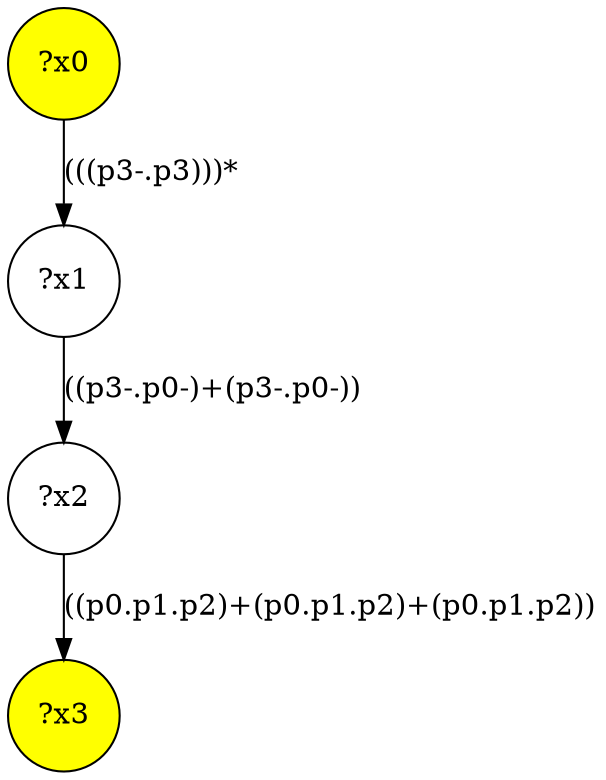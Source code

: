 digraph g {
	x0 [fillcolor="yellow", style="filled," shape=circle, label="?x0"];
	x3 [fillcolor="yellow", style="filled," shape=circle, label="?x3"];
	x1 [shape=circle, label="?x1"];
	x0 -> x1 [label="(((p3-.p3)))*"];
	x2 [shape=circle, label="?x2"];
	x1 -> x2 [label="((p3-.p0-)+(p3-.p0-))"];
	x2 -> x3 [label="((p0.p1.p2)+(p0.p1.p2)+(p0.p1.p2))"];
}

